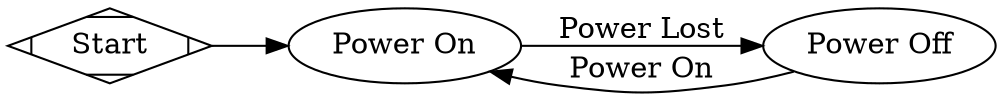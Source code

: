 // XSM Tutorial - Extended State Machine Tutorial
// Basic Extended State Machine - Graphviz Dot
// Directed Graph
digraph G {
    rankdir=LR; // Left to Right, instead of Top to Bottom
    overlap=false; // Nodes are not allowed to overlap.
    compound=true; // Allow edges between clusters

    Start [shape=Mdiamond];
    P_ON [label="Power On"];
    P_OFF [label="Power Off"];

    edge [label = ""];
    Start -> P_ON;
    
    edge [label = "Power Lost"];
    P_ON -> P_OFF;
    
    edge [label = "Power On"];
    P_OFF -> P_ON;
}
